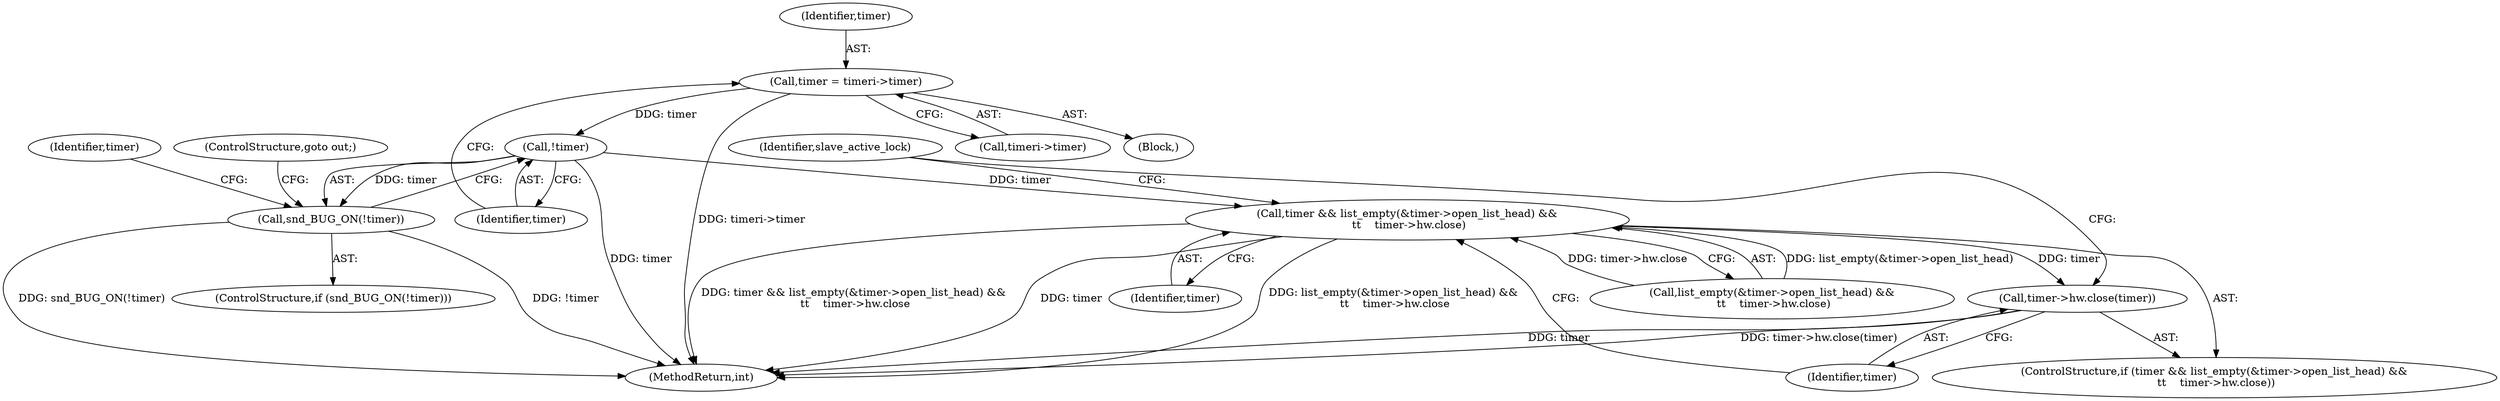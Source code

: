 digraph "0_linux_b5a663aa426f4884c71cd8580adae73f33570f0d_1@pointer" {
"1000163" [label="(Call,timer = timeri->timer)"];
"1000170" [label="(Call,!timer)"];
"1000169" [label="(Call,snd_BUG_ON(!timer))"];
"1000211" [label="(Call,timer && list_empty(&timer->open_list_head) &&\n \t\t    timer->hw.close)"];
"1000224" [label="(Call,timer->hw.close(timer))"];
"1000224" [label="(Call,timer->hw.close(timer))"];
"1000213" [label="(Call,list_empty(&timer->open_list_head) &&\n \t\t    timer->hw.close)"];
"1000212" [label="(Identifier,timer)"];
"1000165" [label="(Call,timeri->timer)"];
"1000164" [label="(Identifier,timer)"];
"1000168" [label="(ControlStructure,if (snd_BUG_ON(!timer)))"];
"1000229" [label="(Identifier,slave_active_lock)"];
"1000211" [label="(Call,timer && list_empty(&timer->open_list_head) &&\n \t\t    timer->hw.close)"];
"1000162" [label="(Block,)"];
"1000171" [label="(Identifier,timer)"];
"1000170" [label="(Call,!timer)"];
"1000210" [label="(ControlStructure,if (timer && list_empty(&timer->open_list_head) &&\n \t\t    timer->hw.close))"];
"1000169" [label="(Call,snd_BUG_ON(!timer))"];
"1000225" [label="(Identifier,timer)"];
"1000278" [label="(MethodReturn,int)"];
"1000176" [label="(Identifier,timer)"];
"1000172" [label="(ControlStructure,goto out;)"];
"1000163" [label="(Call,timer = timeri->timer)"];
"1000163" -> "1000162"  [label="AST: "];
"1000163" -> "1000165"  [label="CFG: "];
"1000164" -> "1000163"  [label="AST: "];
"1000165" -> "1000163"  [label="AST: "];
"1000171" -> "1000163"  [label="CFG: "];
"1000163" -> "1000278"  [label="DDG: timeri->timer"];
"1000163" -> "1000170"  [label="DDG: timer"];
"1000170" -> "1000169"  [label="AST: "];
"1000170" -> "1000171"  [label="CFG: "];
"1000171" -> "1000170"  [label="AST: "];
"1000169" -> "1000170"  [label="CFG: "];
"1000170" -> "1000278"  [label="DDG: timer"];
"1000170" -> "1000169"  [label="DDG: timer"];
"1000170" -> "1000211"  [label="DDG: timer"];
"1000169" -> "1000168"  [label="AST: "];
"1000172" -> "1000169"  [label="CFG: "];
"1000176" -> "1000169"  [label="CFG: "];
"1000169" -> "1000278"  [label="DDG: snd_BUG_ON(!timer)"];
"1000169" -> "1000278"  [label="DDG: !timer"];
"1000211" -> "1000210"  [label="AST: "];
"1000211" -> "1000212"  [label="CFG: "];
"1000211" -> "1000213"  [label="CFG: "];
"1000212" -> "1000211"  [label="AST: "];
"1000213" -> "1000211"  [label="AST: "];
"1000225" -> "1000211"  [label="CFG: "];
"1000229" -> "1000211"  [label="CFG: "];
"1000211" -> "1000278"  [label="DDG: timer"];
"1000211" -> "1000278"  [label="DDG: list_empty(&timer->open_list_head) &&\n \t\t    timer->hw.close"];
"1000211" -> "1000278"  [label="DDG: timer && list_empty(&timer->open_list_head) &&\n \t\t    timer->hw.close"];
"1000213" -> "1000211"  [label="DDG: list_empty(&timer->open_list_head)"];
"1000213" -> "1000211"  [label="DDG: timer->hw.close"];
"1000211" -> "1000224"  [label="DDG: timer"];
"1000224" -> "1000210"  [label="AST: "];
"1000224" -> "1000225"  [label="CFG: "];
"1000225" -> "1000224"  [label="AST: "];
"1000229" -> "1000224"  [label="CFG: "];
"1000224" -> "1000278"  [label="DDG: timer"];
"1000224" -> "1000278"  [label="DDG: timer->hw.close(timer)"];
}

